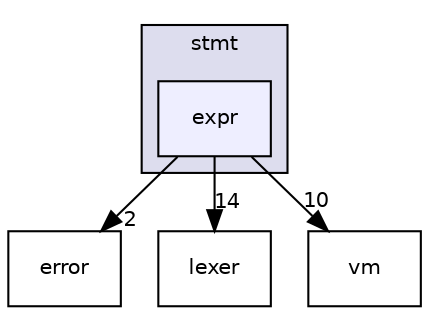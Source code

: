 digraph "src/inter/stmt/expr" {
  compound=true
  node [ fontsize="10", fontname="Helvetica"];
  edge [ labelfontsize="10", labelfontname="Helvetica"];
  subgraph clusterdir_1f1f29400be7c51170e765ff13bd7d83 {
    graph [ bgcolor="#ddddee", pencolor="black", label="stmt" fontname="Helvetica", fontsize="10", URL="dir_1f1f29400be7c51170e765ff13bd7d83.html"]
  dir_3816928009702d5c097cb2d1ecaf0a46 [shape=box, label="expr", style="filled", fillcolor="#eeeeff", pencolor="black", URL="dir_3816928009702d5c097cb2d1ecaf0a46.html"];
  }
  dir_1ed00ec6525cf29ec05786076a5c70a6 [shape=box label="error" URL="dir_1ed00ec6525cf29ec05786076a5c70a6.html"];
  dir_e1aa690b4af0a0538ec65649b0390051 [shape=box label="lexer" URL="dir_e1aa690b4af0a0538ec65649b0390051.html"];
  dir_f56a3a135a8a10a38ba6cf6e5eb74c45 [shape=box label="vm" URL="dir_f56a3a135a8a10a38ba6cf6e5eb74c45.html"];
  dir_3816928009702d5c097cb2d1ecaf0a46->dir_1ed00ec6525cf29ec05786076a5c70a6 [headlabel="2", labeldistance=1.5 headhref="dir_000004_000002.html"];
  dir_3816928009702d5c097cb2d1ecaf0a46->dir_e1aa690b4af0a0538ec65649b0390051 [headlabel="14", labeldistance=1.5 headhref="dir_000004_000005.html"];
  dir_3816928009702d5c097cb2d1ecaf0a46->dir_f56a3a135a8a10a38ba6cf6e5eb74c45 [headlabel="10", labeldistance=1.5 headhref="dir_000004_000008.html"];
}

